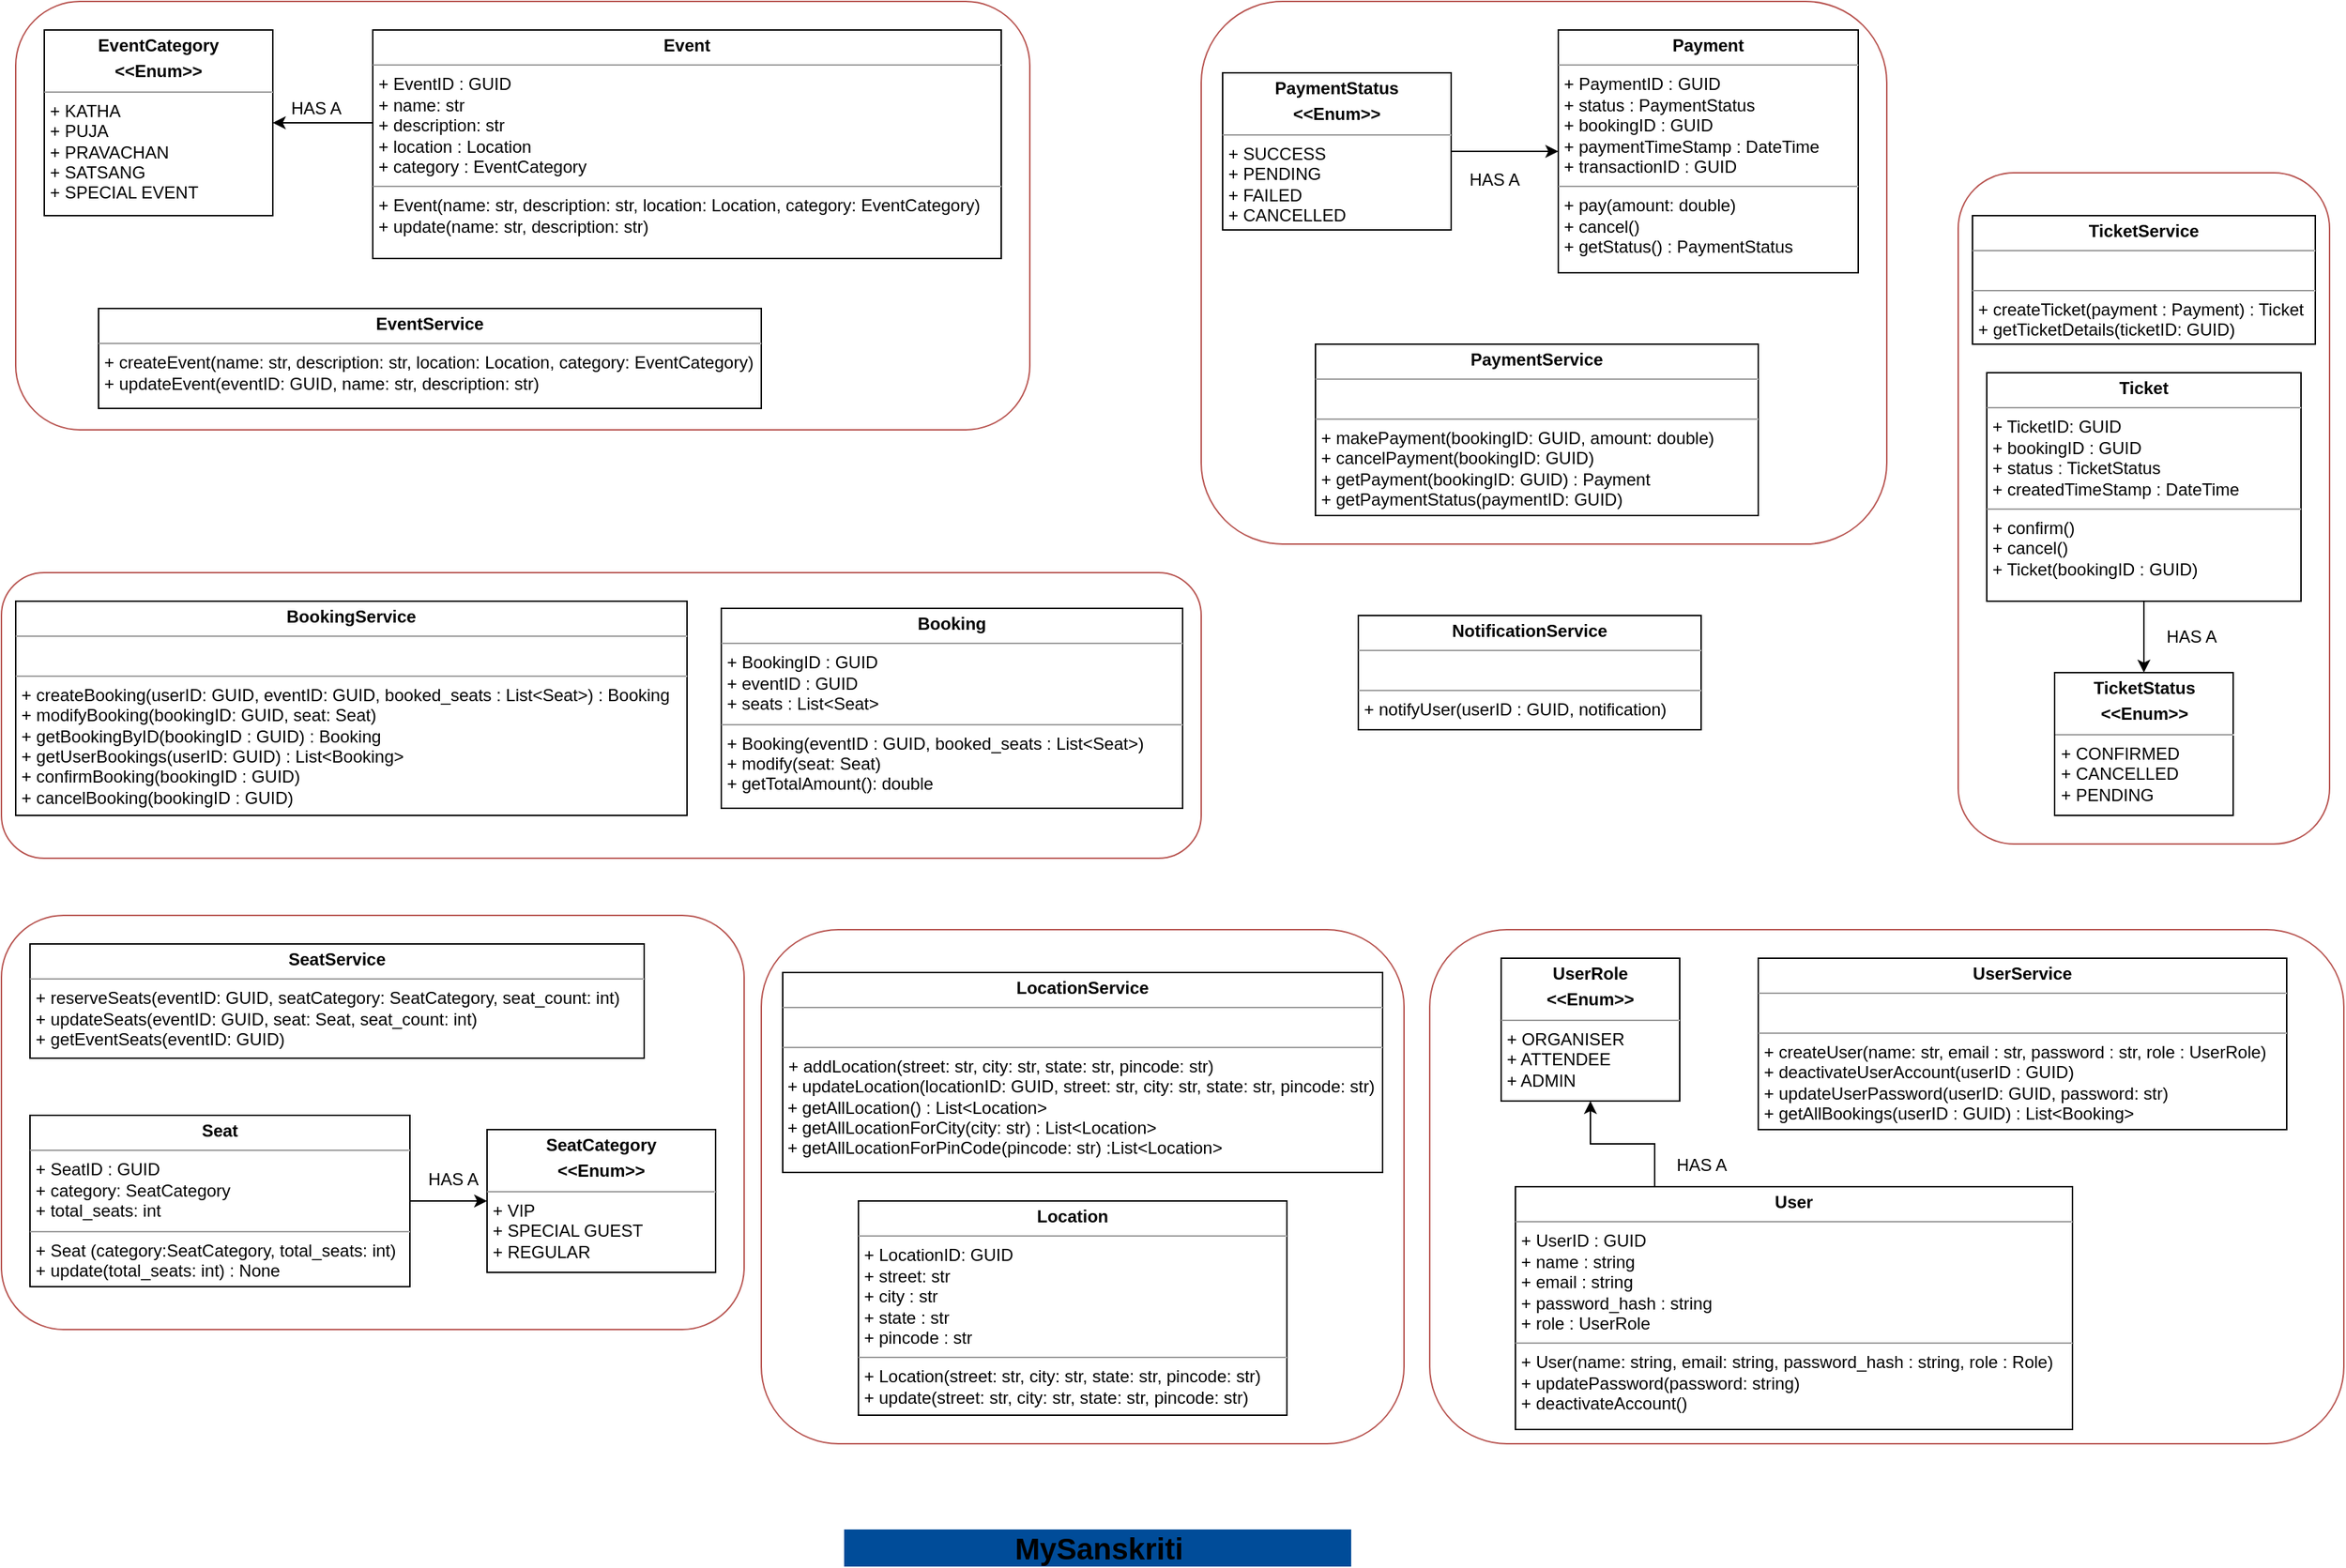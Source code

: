 ﻿<mxfile version="22.1.22" type="embed">
  <diagram id="23iRSUPoRavnBvh4doch" name="Page-1">
    <mxGraphModel dx="877" dy="446" grid="1" gridSize="10" guides="1" tooltips="1" connect="1" arrows="1" fold="1" page="1" pageScale="1" pageWidth="827" pageHeight="1169" math="0" shadow="0">
      <root>
        <mxCell id="0" />
        <mxCell id="1" parent="0" />
        <mxCell id="81" value="" style="rounded=1;whiteSpace=wrap;html=1;fillColor=none;strokeColor=#b85450;" parent="1" vertex="1">
          <mxGeometry x="10" y="20" width="710" height="300" as="geometry" />
        </mxCell>
        <mxCell id="82" value="" style="rounded=1;whiteSpace=wrap;html=1;fillColor=none;strokeColor=#b85450;" parent="1" vertex="1">
          <mxGeometry y="420" width="840" height="200" as="geometry" />
        </mxCell>
        <mxCell id="79" value="" style="rounded=1;whiteSpace=wrap;html=1;fillColor=none;strokeColor=#b85450;" parent="1" vertex="1">
          <mxGeometry y="660" width="520" height="290" as="geometry" />
        </mxCell>
        <mxCell id="83" value="" style="rounded=1;whiteSpace=wrap;html=1;fillColor=none;strokeColor=#b85450;" parent="1" vertex="1">
          <mxGeometry x="532" y="670" width="450" height="360" as="geometry" />
        </mxCell>
        <mxCell id="80" value="" style="rounded=1;whiteSpace=wrap;html=1;fillColor=none;strokeColor=#b85450;" parent="1" vertex="1">
          <mxGeometry x="1370" y="140" width="260" height="470" as="geometry" />
        </mxCell>
        <mxCell id="76" value="" style="rounded=1;whiteSpace=wrap;html=1;fillColor=none;strokeColor=#b85450;" parent="1" vertex="1">
          <mxGeometry x="840" y="20" width="480" height="380" as="geometry" />
        </mxCell>
        <mxCell id="78" value="" style="rounded=1;whiteSpace=wrap;html=1;fillColor=none;strokeColor=#b85450;" parent="1" vertex="1">
          <mxGeometry x="1000" y="670" width="640" height="360" as="geometry" />
        </mxCell>
        <mxCell id="2" value="&lt;font style=&quot;font-size: 21px;&quot;&gt;MySanskriti&lt;/font&gt;" style="text;align=center;fontStyle=1;verticalAlign=middle;spacingLeft=3;spacingRight=3;strokeColor=none;rotatable=0;points=[[0,0.5],[1,0.5]];portConstraint=eastwest;html=1;fillColor=#004C99;" parent="1" vertex="1">
          <mxGeometry x="590" y="1090" width="355" height="26" as="geometry" />
        </mxCell>
        <mxCell id="7" value="&lt;p style=&quot;margin:0px;margin-top:4px;text-align:center;&quot;&gt;&lt;b&gt;EventCategory&lt;/b&gt;&lt;/p&gt;&lt;p style=&quot;margin:0px;margin-top:4px;text-align:center;&quot;&gt;&lt;b&gt;&amp;lt;&amp;lt;Enum&amp;gt;&amp;gt;&lt;/b&gt;&lt;/p&gt;&lt;hr size=&quot;1&quot;&gt;&lt;p style=&quot;margin:0px;margin-left:4px;&quot;&gt;+ KATHA&lt;/p&gt;&lt;p style=&quot;margin:0px;margin-left:4px;&quot;&gt;+ PUJA&lt;/p&gt;&lt;p style=&quot;margin:0px;margin-left:4px;&quot;&gt;+ PRAVACHAN&lt;/p&gt;&lt;p style=&quot;margin:0px;margin-left:4px;&quot;&gt;+ SATSANG&lt;/p&gt;&lt;p style=&quot;margin:0px;margin-left:4px;&quot;&gt;+ SPECIAL EVENT&lt;/p&gt;" style="verticalAlign=top;align=left;overflow=fill;fontSize=12;fontFamily=Helvetica;html=1;whiteSpace=wrap;" parent="1" vertex="1">
          <mxGeometry x="30" y="40" width="160" height="130" as="geometry" />
        </mxCell>
        <mxCell id="73" style="edgeStyle=orthogonalEdgeStyle;rounded=0;orthogonalLoop=1;jettySize=auto;html=1;entryX=0;entryY=0.5;entryDx=0;entryDy=0;" parent="1" source="8" target="35" edge="1">
          <mxGeometry relative="1" as="geometry" />
        </mxCell>
        <mxCell id="8" value="&lt;p style=&quot;margin:0px;margin-top:4px;text-align:center;&quot;&gt;&lt;b&gt;PaymentStatus&lt;/b&gt;&lt;/p&gt;&lt;p style=&quot;margin:0px;margin-top:4px;text-align:center;&quot;&gt;&lt;b&gt;&amp;lt;&amp;lt;Enum&amp;gt;&amp;gt;&lt;/b&gt;&lt;/p&gt;&lt;hr size=&quot;1&quot;&gt;&lt;p style=&quot;margin:0px;margin-left:4px;&quot;&gt;+ SUCCESS&lt;/p&gt;&lt;p style=&quot;margin:0px;margin-left:4px;&quot;&gt;+ PENDING&lt;/p&gt;&lt;p style=&quot;margin:0px;margin-left:4px;&quot;&gt;+ FAILED&lt;/p&gt;&lt;p style=&quot;margin:0px;margin-left:4px;&quot;&gt;+ CANCELLED&lt;/p&gt;" style="verticalAlign=top;align=left;overflow=fill;fontSize=12;fontFamily=Helvetica;html=1;whiteSpace=wrap;" parent="1" vertex="1">
          <mxGeometry x="855" y="70" width="160" height="110" as="geometry" />
        </mxCell>
        <mxCell id="9" value="&lt;p style=&quot;margin:0px;margin-top:4px;text-align:center;&quot;&gt;&lt;b&gt;SeatCategory&lt;/b&gt;&lt;/p&gt;&lt;p style=&quot;margin:0px;margin-top:4px;text-align:center;&quot;&gt;&lt;b&gt;&amp;lt;&amp;lt;Enum&amp;gt;&amp;gt;&lt;/b&gt;&lt;/p&gt;&lt;hr size=&quot;1&quot;&gt;&lt;p style=&quot;margin:0px;margin-left:4px;&quot;&gt;+ VIP&lt;/p&gt;&lt;p style=&quot;margin:0px;margin-left:4px;&quot;&gt;+ SPECIAL GUEST&lt;/p&gt;&lt;p style=&quot;margin:0px;margin-left:4px;&quot;&gt;+ REGULAR&lt;/p&gt;" style="verticalAlign=top;align=left;overflow=fill;fontSize=12;fontFamily=Helvetica;html=1;whiteSpace=wrap;" parent="1" vertex="1">
          <mxGeometry x="340" y="810" width="160" height="100" as="geometry" />
        </mxCell>
        <mxCell id="10" value="&lt;p style=&quot;margin:0px;margin-top:4px;text-align:center;&quot;&gt;&lt;b&gt;Location&lt;/b&gt;&lt;/p&gt;&lt;hr size=&quot;1&quot;&gt;&lt;p style=&quot;margin:0px;margin-left:4px;&quot;&gt;+ LocationID: GUID&lt;/p&gt;&lt;p style=&quot;margin:0px;margin-left:4px;&quot;&gt;+ street: str&lt;/p&gt;&lt;p style=&quot;margin:0px;margin-left:4px;&quot;&gt;+ city : str&lt;/p&gt;&lt;p style=&quot;margin:0px;margin-left:4px;&quot;&gt;+ state : str&lt;/p&gt;&lt;p style=&quot;margin:0px;margin-left:4px;&quot;&gt;+ pincode : str&lt;/p&gt;&lt;hr size=&quot;1&quot;&gt;&lt;p style=&quot;margin:0px;margin-left:4px;&quot;&gt;+ Location(street: str, city: str, state: str, pincode: str)&lt;/p&gt;&lt;p style=&quot;margin:0px;margin-left:4px;&quot;&gt;+ update(street: str, city: str, state: str, pincode: str&lt;span style=&quot;background-color: initial;&quot;&gt;)&lt;/span&gt;&lt;/p&gt;" style="verticalAlign=top;align=left;overflow=fill;fontSize=12;fontFamily=Helvetica;html=1;whiteSpace=wrap;" parent="1" vertex="1">
          <mxGeometry x="600" y="860" width="300" height="150" as="geometry" />
        </mxCell>
        <mxCell id="30" style="edgeStyle=orthogonalEdgeStyle;rounded=0;orthogonalLoop=1;jettySize=auto;html=1;exitX=0;exitY=0.25;exitDx=0;exitDy=0;entryX=1;entryY=0.5;entryDx=0;entryDy=0;" parent="1" source="12" target="7" edge="1">
          <mxGeometry relative="1" as="geometry">
            <Array as="points">
              <mxPoint x="260" y="105" />
            </Array>
          </mxGeometry>
        </mxCell>
        <mxCell id="12" value="&lt;p style=&quot;margin:0px;margin-top:4px;text-align:center;&quot;&gt;&lt;b&gt;Event&lt;/b&gt;&lt;/p&gt;&lt;hr size=&quot;1&quot;&gt;&lt;p style=&quot;margin:0px;margin-left:4px;&quot;&gt;+ EventID : GUID&lt;/p&gt;&lt;p style=&quot;margin:0px;margin-left:4px;&quot;&gt;+ name: str&lt;/p&gt;&lt;p style=&quot;margin:0px;margin-left:4px;&quot;&gt;+ description: str&lt;/p&gt;&lt;p style=&quot;margin:0px;margin-left:4px;&quot;&gt;+ location : Location&lt;/p&gt;&lt;p style=&quot;margin:0px;margin-left:4px;&quot;&gt;+ category : EventCategory&lt;br&gt;&lt;/p&gt;&lt;hr size=&quot;1&quot;&gt;&lt;p style=&quot;margin:0px;margin-left:4px;&quot;&gt;+ Event(name: str, description: str, location: Location, category: EventCategory)&lt;/p&gt;&lt;p style=&quot;margin:0px;margin-left:4px;&quot;&gt;&lt;span style=&quot;background-color: initial;&quot;&gt;+ update(name: str, description: str)&lt;/span&gt;&lt;/p&gt;" style="verticalAlign=top;align=left;overflow=fill;fontSize=12;fontFamily=Helvetica;html=1;whiteSpace=wrap;" parent="1" vertex="1">
          <mxGeometry x="260" y="40" width="440" height="160" as="geometry" />
        </mxCell>
        <mxCell id="20" value="&lt;p style=&quot;margin:0px;margin-top:4px;text-align:center;&quot;&gt;&lt;b&gt;SeatService&lt;/b&gt;&lt;/p&gt;&lt;hr size=&quot;1&quot;&gt;&lt;p style=&quot;margin:0px;margin-left:4px;&quot;&gt;&lt;/p&gt;&lt;p style=&quot;margin:0px;margin-left:4px;&quot;&gt;+ reserveSeats(eventID: GUID, seatCategory: SeatCategory, seat_count: int)&lt;/p&gt;&lt;p style=&quot;margin:0px;margin-left:4px;&quot;&gt;+ updateSeats(eventID: GUID, seat: Seat, seat_count: int)&lt;/p&gt;&lt;p style=&quot;margin:0px;margin-left:4px;&quot;&gt;+ getEventSeats(eventID: GUID)&lt;/p&gt;" style="verticalAlign=top;align=left;overflow=fill;fontSize=12;fontFamily=Helvetica;html=1;whiteSpace=wrap;" parent="1" vertex="1">
          <mxGeometry x="20" y="680" width="430" height="80" as="geometry" />
        </mxCell>
        <mxCell id="29" style="edgeStyle=orthogonalEdgeStyle;rounded=0;orthogonalLoop=1;jettySize=auto;html=1;exitX=1;exitY=0.5;exitDx=0;exitDy=0;" parent="1" source="21" target="9" edge="1">
          <mxGeometry relative="1" as="geometry" />
        </mxCell>
        <mxCell id="21" value="&lt;p style=&quot;margin:0px;margin-top:4px;text-align:center;&quot;&gt;&lt;b&gt;Seat&lt;/b&gt;&lt;/p&gt;&lt;hr size=&quot;1&quot;&gt;&lt;p style=&quot;margin:0px;margin-left:4px;&quot;&gt;+ SeatID : GUID&lt;/p&gt;&lt;p style=&quot;margin:0px;margin-left:4px;&quot;&gt;+ category: SeatCategory&amp;nbsp;&lt;/p&gt;&lt;p style=&quot;margin:0px;margin-left:4px;&quot;&gt;+ total_seats: int&amp;nbsp;&lt;/p&gt;&lt;hr size=&quot;1&quot;&gt;&lt;p style=&quot;margin:0px;margin-left:4px;&quot;&gt;+ Seat (category:SeatCategory, total_seats: int)&lt;/p&gt;&lt;p style=&quot;margin:0px;margin-left:4px;&quot;&gt;+ update(total_seats: int) : None&lt;/p&gt;" style="verticalAlign=top;align=left;overflow=fill;fontSize=12;fontFamily=Helvetica;html=1;whiteSpace=wrap;" parent="1" vertex="1">
          <mxGeometry x="20" y="800" width="266" height="120" as="geometry" />
        </mxCell>
        <mxCell id="23" value="HAS A" style="text;html=1;align=center;verticalAlign=middle;resizable=0;points=[];autosize=1;strokeColor=none;fillColor=none;" parent="1" vertex="1">
          <mxGeometry x="190" y="80" width="60" height="30" as="geometry" />
        </mxCell>
        <mxCell id="24" value="HAS A" style="text;html=1;align=center;verticalAlign=middle;resizable=0;points=[];autosize=1;strokeColor=none;fillColor=none;" parent="1" vertex="1">
          <mxGeometry x="286" y="830" width="60" height="30" as="geometry" />
        </mxCell>
        <mxCell id="31" value="&lt;p style=&quot;margin:0px;margin-top:4px;text-align:center;&quot;&gt;&lt;b&gt;Booking&lt;/b&gt;&lt;/p&gt;&lt;hr size=&quot;1&quot;&gt;&lt;p style=&quot;margin:0px;margin-left:4px;&quot;&gt;+ BookingID : GUID&lt;/p&gt;&lt;p style=&quot;margin:0px;margin-left:4px;&quot;&gt;+ eventID : GUID&lt;/p&gt;&lt;p style=&quot;margin:0px;margin-left:4px;&quot;&gt;+ seats : List&amp;lt;Seat&amp;gt;&lt;/p&gt;&lt;hr size=&quot;1&quot;&gt;&lt;p style=&quot;margin:0px;margin-left:4px;&quot;&gt;+ Booking(eventID : GUID, booked_seats : List&amp;lt;Seat&amp;gt;)&lt;/p&gt;&lt;p style=&quot;margin:0px;margin-left:4px;&quot;&gt;+ modify(seat: Seat)&lt;/p&gt;&lt;p style=&quot;margin:0px;margin-left:4px;&quot;&gt;+ getTotalAmount(): double&lt;/p&gt;" style="verticalAlign=top;align=left;overflow=fill;fontSize=12;fontFamily=Helvetica;html=1;whiteSpace=wrap;" parent="1" vertex="1">
          <mxGeometry x="504" y="445" width="323" height="140" as="geometry" />
        </mxCell>
        <mxCell id="32" value="&lt;p style=&quot;margin:0px;margin-top:4px;text-align:center;&quot;&gt;&lt;b&gt;LocationService&lt;/b&gt;&lt;/p&gt;&lt;hr size=&quot;1&quot;&gt;&lt;p style=&quot;margin:0px;margin-left:4px;&quot;&gt;&lt;br&gt;&lt;/p&gt;&lt;hr size=&quot;1&quot;&gt;&lt;p style=&quot;margin:0px;margin-left:4px;&quot;&gt;+ addLocation(street: str, city: str, state: str, pincode: str)&lt;/p&gt;&amp;nbsp;+ updateLocation(locationID: GUID, street: str, city: str, state: str, pincode: str)&lt;br&gt;&amp;nbsp;+ getAllLocation() : List&amp;lt;Location&amp;gt;&lt;br&gt;&amp;nbsp;+ getAllLocationForCity(city: str) : List&amp;lt;Location&amp;gt;&lt;br&gt;&amp;nbsp;+ getAllLocationForPinCode(pincode: str) :List&amp;lt;Location&amp;gt;" style="verticalAlign=top;align=left;overflow=fill;fontSize=12;fontFamily=Helvetica;html=1;whiteSpace=wrap;" parent="1" vertex="1">
          <mxGeometry x="547" y="700" width="420" height="140" as="geometry" />
        </mxCell>
        <mxCell id="34" value="&lt;p style=&quot;margin:0px;margin-top:4px;text-align:center;&quot;&gt;&lt;b&gt;BookingService&lt;/b&gt;&lt;/p&gt;&lt;hr size=&quot;1&quot;&gt;&lt;p style=&quot;margin:0px;margin-left:4px;&quot;&gt;&lt;br&gt;&lt;/p&gt;&lt;hr size=&quot;1&quot;&gt;&lt;p style=&quot;margin:0px;margin-left:4px;&quot;&gt;+ createBooking(userID: GUID, eventID: GUID, booked_seats : List&amp;lt;Seat&amp;gt;&lt;span style=&quot;background-color: initial;&quot;&gt;) : Booking&lt;/span&gt;&lt;/p&gt;&lt;p style=&quot;margin:0px;margin-left:4px;&quot;&gt;+ modifyBooking(bookingID: GUID, seat: Seat)&lt;/p&gt;&lt;p style=&quot;margin:0px;margin-left:4px;&quot;&gt;+ getBookingByID(bookingID : GUID) : Booking&lt;/p&gt;&lt;p style=&quot;margin:0px;margin-left:4px;&quot;&gt;+ getUserBookings(userID: GUID) : List&amp;lt;Booking&amp;gt;&lt;/p&gt;&lt;p style=&quot;margin:0px;margin-left:4px;&quot;&gt;+ confirmBooking(bookingID : GUID)&lt;/p&gt;&lt;p style=&quot;margin:0px;margin-left:4px;&quot;&gt;+ cancelBooking(bookingID : GUID)&lt;/p&gt;" style="verticalAlign=top;align=left;overflow=fill;fontSize=12;fontFamily=Helvetica;html=1;whiteSpace=wrap;" parent="1" vertex="1">
          <mxGeometry x="10" y="440" width="470" height="150" as="geometry" />
        </mxCell>
        <mxCell id="35" value="&lt;p style=&quot;margin:0px;margin-top:4px;text-align:center;&quot;&gt;&lt;b&gt;Payment&lt;/b&gt;&lt;/p&gt;&lt;hr size=&quot;1&quot;&gt;&lt;p style=&quot;margin:0px;margin-left:4px;&quot;&gt;+ PaymentID : GUID&lt;/p&gt;&lt;p style=&quot;margin:0px;margin-left:4px;&quot;&gt;+ status : PaymentStatus&lt;/p&gt;&lt;p style=&quot;margin:0px;margin-left:4px;&quot;&gt;+ bookingID : GUID&lt;/p&gt;&lt;p style=&quot;margin:0px;margin-left:4px;&quot;&gt;+ paymentTimeStamp : DateTime&lt;/p&gt;&lt;p style=&quot;margin:0px;margin-left:4px;&quot;&gt;+ transactionID : GUID&lt;/p&gt;&lt;hr size=&quot;1&quot;&gt;&lt;p style=&quot;margin:0px;margin-left:4px;&quot;&gt;+ pay(amount: double)&lt;/p&gt;&lt;p style=&quot;margin:0px;margin-left:4px;&quot;&gt;+ cancel()&lt;/p&gt;&lt;p style=&quot;margin:0px;margin-left:4px;&quot;&gt;+ getStatus() : PaymentStatus&lt;/p&gt;&lt;p style=&quot;margin:0px;margin-left:4px;&quot;&gt;&lt;br&gt;&lt;/p&gt;" style="verticalAlign=top;align=left;overflow=fill;fontSize=12;fontFamily=Helvetica;html=1;whiteSpace=wrap;" parent="1" vertex="1">
          <mxGeometry x="1090" y="40" width="210" height="170" as="geometry" />
        </mxCell>
        <mxCell id="37" value="HAS A" style="text;html=1;align=center;verticalAlign=middle;resizable=0;points=[];autosize=1;strokeColor=none;fillColor=none;" parent="1" vertex="1">
          <mxGeometry x="1015" y="130" width="60" height="30" as="geometry" />
        </mxCell>
        <mxCell id="39" value="&lt;p style=&quot;margin:0px;margin-top:4px;text-align:center;&quot;&gt;&lt;b&gt;PaymentService&lt;/b&gt;&lt;/p&gt;&lt;hr size=&quot;1&quot;&gt;&lt;p style=&quot;margin:0px;margin-left:4px;&quot;&gt;&lt;br&gt;&lt;/p&gt;&lt;hr size=&quot;1&quot;&gt;&lt;p style=&quot;margin:0px;margin-left:4px;&quot;&gt;+ makePayment(bookingID: GUID, amount: double)&lt;/p&gt;&lt;p style=&quot;margin:0px;margin-left:4px;&quot;&gt;+ cancelPayment(bookingID: GUID)&lt;/p&gt;&lt;p style=&quot;margin:0px;margin-left:4px;&quot;&gt;+ getPayment(bookingID: GUID) : Payment&lt;/p&gt;&lt;p style=&quot;margin:0px;margin-left:4px;&quot;&gt;+ getPaymentStatus(paymentID: GUID)&lt;/p&gt;&lt;p style=&quot;margin:0px;margin-left:4px;&quot;&gt;&lt;br&gt;&lt;/p&gt;" style="verticalAlign=top;align=left;overflow=fill;fontSize=12;fontFamily=Helvetica;html=1;whiteSpace=wrap;" parent="1" vertex="1">
          <mxGeometry x="920" y="260" width="310" height="120" as="geometry" />
        </mxCell>
        <mxCell id="88" style="edgeStyle=orthogonalEdgeStyle;rounded=0;orthogonalLoop=1;jettySize=auto;html=1;entryX=0.5;entryY=0;entryDx=0;entryDy=0;" parent="1" source="40" target="84" edge="1">
          <mxGeometry relative="1" as="geometry" />
        </mxCell>
        <mxCell id="40" value="&lt;p style=&quot;margin:0px;margin-top:4px;text-align:center;&quot;&gt;&lt;b&gt;Ticket&lt;/b&gt;&lt;/p&gt;&lt;hr size=&quot;1&quot;&gt;&lt;p style=&quot;margin:0px;margin-left:4px;&quot;&gt;+ TicketID: GUID&lt;/p&gt;&lt;p style=&quot;margin:0px;margin-left:4px;&quot;&gt;+ bookingID : GUID&lt;/p&gt;&lt;p style=&quot;margin:0px;margin-left:4px;&quot;&gt;+ status : TicketStatus&lt;/p&gt;&lt;p style=&quot;margin:0px;margin-left:4px;&quot;&gt;+ createdTimeStamp : DateTime&lt;/p&gt;&lt;hr size=&quot;1&quot;&gt;&lt;p style=&quot;margin:0px;margin-left:4px;&quot;&gt;+ confirm()&lt;/p&gt;&lt;p style=&quot;margin:0px;margin-left:4px;&quot;&gt;+ cancel()&lt;/p&gt;&lt;p style=&quot;margin:0px;margin-left:4px;&quot;&gt;+ Ticket(bookingID : GUID)&lt;/p&gt;" style="verticalAlign=top;align=left;overflow=fill;fontSize=12;fontFamily=Helvetica;html=1;whiteSpace=wrap;" parent="1" vertex="1">
          <mxGeometry x="1390" y="280" width="220" height="160" as="geometry" />
        </mxCell>
        <mxCell id="87" style="edgeStyle=orthogonalEdgeStyle;rounded=0;orthogonalLoop=1;jettySize=auto;html=1;exitX=0.25;exitY=0;exitDx=0;exitDy=0;entryX=0.5;entryY=1;entryDx=0;entryDy=0;" parent="1" source="44" target="48" edge="1">
          <mxGeometry relative="1" as="geometry" />
        </mxCell>
        <mxCell id="44" value="&lt;p style=&quot;margin:0px;margin-top:4px;text-align:center;&quot;&gt;&lt;b&gt;User&lt;/b&gt;&lt;/p&gt;&lt;hr size=&quot;1&quot;&gt;&lt;p style=&quot;margin:0px;margin-left:4px;&quot;&gt;+ UserID : GUID&lt;/p&gt;&lt;p style=&quot;margin:0px;margin-left:4px;&quot;&gt;+ name : string&lt;/p&gt;&lt;p style=&quot;margin:0px;margin-left:4px;&quot;&gt;+ email : string&lt;/p&gt;&lt;p style=&quot;margin:0px;margin-left:4px;&quot;&gt;+ password_hash : string&lt;/p&gt;&lt;p style=&quot;margin:0px;margin-left:4px;&quot;&gt;+ role : UserRole&lt;/p&gt;&lt;hr size=&quot;1&quot;&gt;&lt;p style=&quot;margin:0px;margin-left:4px;&quot;&gt;+ User(name: string, email: string, password_hash : string, role : Role)&lt;/p&gt;&lt;p style=&quot;margin:0px;margin-left:4px;&quot;&gt;+ updatePassword(password: string)&lt;/p&gt;&lt;p style=&quot;margin:0px;margin-left:4px;&quot;&gt;+ deactivateAccount()&lt;/p&gt;" style="verticalAlign=top;align=left;overflow=fill;fontSize=12;fontFamily=Helvetica;html=1;whiteSpace=wrap;" parent="1" vertex="1">
          <mxGeometry x="1060" y="850" width="390" height="170" as="geometry" />
        </mxCell>
        <mxCell id="45" value="&lt;p style=&quot;margin:0px;margin-top:4px;text-align:center;&quot;&gt;&lt;b&gt;UserService&lt;/b&gt;&lt;/p&gt;&lt;hr size=&quot;1&quot;&gt;&lt;p style=&quot;margin:0px;margin-left:4px;&quot;&gt;&lt;br&gt;&lt;/p&gt;&lt;hr size=&quot;1&quot;&gt;&lt;p style=&quot;margin:0px;margin-left:4px;&quot;&gt;+ createUser(name: str, email : str, password : str, role : UserRole)&lt;/p&gt;&lt;p style=&quot;margin:0px;margin-left:4px;&quot;&gt;+ deactivateUserAccount(userID : GUID)&lt;/p&gt;&lt;p style=&quot;margin:0px;margin-left:4px;&quot;&gt;+ updateUserPassword(userID: GUID, password: str)&lt;/p&gt;&lt;p style=&quot;margin:0px;margin-left:4px;&quot;&gt;+ getAllBookings(userID : GUID) : List&amp;lt;Booking&amp;gt;&lt;/p&gt;" style="verticalAlign=top;align=left;overflow=fill;fontSize=12;fontFamily=Helvetica;html=1;whiteSpace=wrap;" parent="1" vertex="1">
          <mxGeometry x="1230" y="690" width="370" height="120" as="geometry" />
        </mxCell>
        <mxCell id="47" value="&lt;p style=&quot;margin:0px;margin-top:4px;text-align:center;&quot;&gt;&lt;b&gt;TicketService&lt;/b&gt;&lt;/p&gt;&lt;hr size=&quot;1&quot;&gt;&lt;p style=&quot;margin:0px;margin-left:4px;&quot;&gt;&lt;br&gt;&lt;/p&gt;&lt;hr size=&quot;1&quot;&gt;&lt;p style=&quot;margin:0px;margin-left:4px;&quot;&gt;+ createTicket(payment : Payment) : Ticket&lt;/p&gt;&lt;p style=&quot;margin:0px;margin-left:4px;&quot;&gt;+ getTicketDetails(ticketID: GUID)&lt;/p&gt;" style="verticalAlign=top;align=left;overflow=fill;fontSize=12;fontFamily=Helvetica;html=1;whiteSpace=wrap;" parent="1" vertex="1">
          <mxGeometry x="1380" y="170" width="240" height="90" as="geometry" />
        </mxCell>
        <mxCell id="48" value="&lt;p style=&quot;margin:0px;margin-top:4px;text-align:center;&quot;&gt;&lt;b&gt;UserRole&lt;/b&gt;&lt;/p&gt;&lt;p style=&quot;margin:0px;margin-top:4px;text-align:center;&quot;&gt;&lt;b&gt;&amp;lt;&amp;lt;Enum&amp;gt;&amp;gt;&lt;/b&gt;&lt;/p&gt;&lt;hr size=&quot;1&quot;&gt;&lt;p style=&quot;margin:0px;margin-left:4px;&quot;&gt;+ ORGANISER&lt;/p&gt;&lt;p style=&quot;margin:0px;margin-left:4px;&quot;&gt;+ ATTENDEE&lt;/p&gt;&lt;p style=&quot;margin:0px;margin-left:4px;&quot;&gt;+ ADMIN&lt;/p&gt;" style="verticalAlign=top;align=left;overflow=fill;fontSize=12;fontFamily=Helvetica;html=1;whiteSpace=wrap;" parent="1" vertex="1">
          <mxGeometry x="1050" y="690" width="125" height="100" as="geometry" />
        </mxCell>
        <mxCell id="50" value="HAS A" style="text;html=1;align=center;verticalAlign=middle;resizable=0;points=[];autosize=1;strokeColor=none;fillColor=none;" parent="1" vertex="1">
          <mxGeometry x="1160" y="820" width="60" height="30" as="geometry" />
        </mxCell>
        <mxCell id="70" value="&lt;p style=&quot;margin:0px;margin-top:4px;text-align:center;&quot;&gt;&lt;b&gt;NotificationService&lt;/b&gt;&lt;/p&gt;&lt;hr size=&quot;1&quot;&gt;&lt;p style=&quot;margin:0px;margin-left:4px;&quot;&gt;&lt;br&gt;&lt;/p&gt;&lt;hr size=&quot;1&quot;&gt;&lt;p style=&quot;margin:0px;margin-left:4px;&quot;&gt;+ notifyUser(userID : GUID, notification)&lt;/p&gt;" style="verticalAlign=top;align=left;overflow=fill;fontSize=12;fontFamily=Helvetica;html=1;whiteSpace=wrap;" parent="1" vertex="1">
          <mxGeometry x="950" y="450" width="240" height="80" as="geometry" />
        </mxCell>
        <mxCell id="72" value="&lt;p style=&quot;margin:0px;margin-top:4px;text-align:center;&quot;&gt;&lt;b&gt;EventService&lt;/b&gt;&lt;/p&gt;&lt;hr size=&quot;1&quot;&gt;&lt;p style=&quot;margin:0px;margin-left:4px;&quot;&gt;&lt;/p&gt;&lt;p style=&quot;margin:0px;margin-left:4px;&quot;&gt;+ createEvent(name: str, description: str, location: Location, category: EventCategory)&lt;/p&gt;&lt;p style=&quot;margin:0px;margin-left:4px;&quot;&gt;+ updateEvent(eventID: GUID, name: str, description: str)&lt;/p&gt;&lt;div&gt;&lt;br&gt;&lt;/div&gt;" style="verticalAlign=top;align=left;overflow=fill;fontSize=12;fontFamily=Helvetica;html=1;whiteSpace=wrap;" parent="1" vertex="1">
          <mxGeometry x="68" y="235" width="464" height="70" as="geometry" />
        </mxCell>
        <mxCell id="84" value="&lt;p style=&quot;margin:0px;margin-top:4px;text-align:center;&quot;&gt;&lt;b&gt;TicketStatus&lt;/b&gt;&lt;/p&gt;&lt;p style=&quot;margin:0px;margin-top:4px;text-align:center;&quot;&gt;&lt;b&gt;&amp;lt;&amp;lt;Enum&amp;gt;&amp;gt;&lt;/b&gt;&lt;/p&gt;&lt;hr size=&quot;1&quot;&gt;&lt;p style=&quot;margin:0px;margin-left:4px;&quot;&gt;+ CONFIRMED&lt;br&gt;&lt;/p&gt;&lt;p style=&quot;margin:0px;margin-left:4px;&quot;&gt;+ CANCELLED&lt;/p&gt;&lt;p style=&quot;margin:0px;margin-left:4px;&quot;&gt;+ PENDING&lt;/p&gt;" style="verticalAlign=top;align=left;overflow=fill;fontSize=12;fontFamily=Helvetica;html=1;whiteSpace=wrap;" parent="1" vertex="1">
          <mxGeometry x="1437.5" y="490" width="125" height="100" as="geometry" />
        </mxCell>
        <mxCell id="89" value="HAS A" style="text;html=1;align=center;verticalAlign=middle;resizable=0;points=[];autosize=1;strokeColor=none;fillColor=none;" parent="1" vertex="1">
          <mxGeometry x="1502.5" y="450" width="60" height="30" as="geometry" />
        </mxCell>
      </root>
    </mxGraphModel>
  </diagram>
</mxfile>
